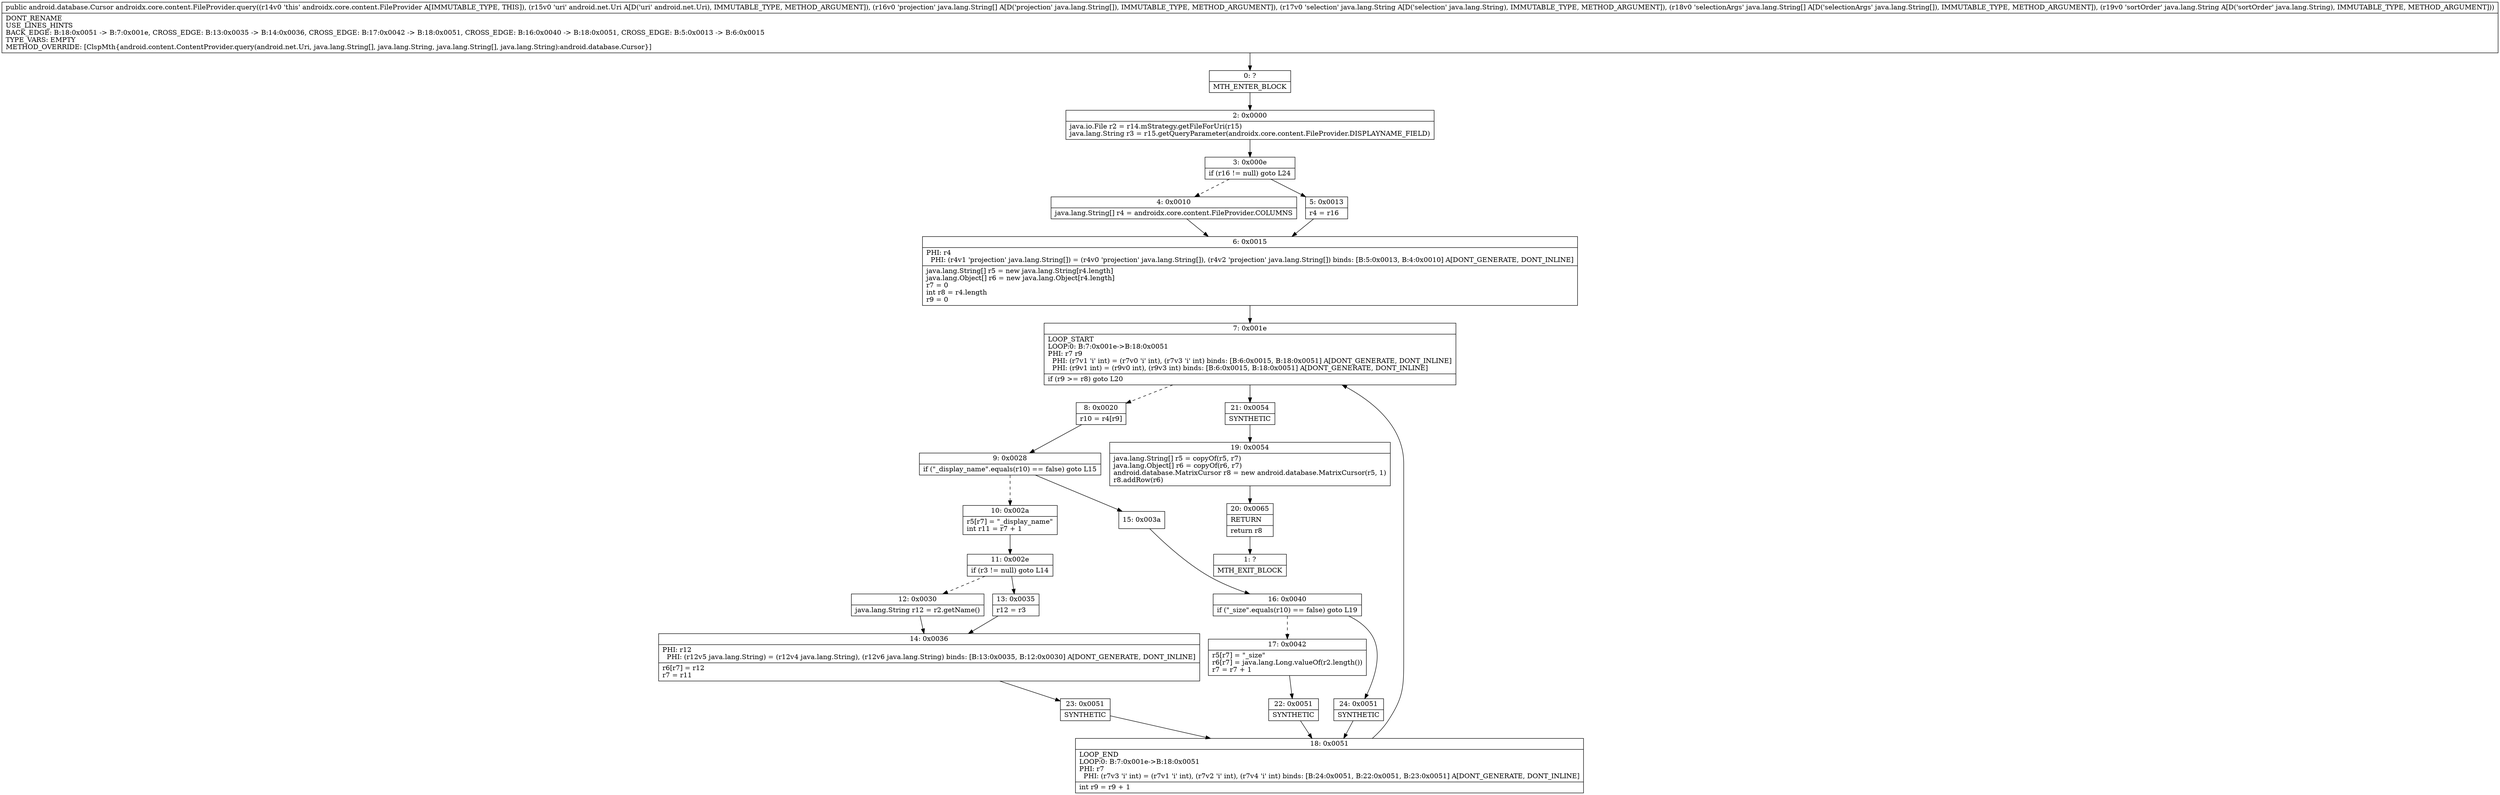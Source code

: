 digraph "CFG forandroidx.core.content.FileProvider.query(Landroid\/net\/Uri;[Ljava\/lang\/String;Ljava\/lang\/String;[Ljava\/lang\/String;Ljava\/lang\/String;)Landroid\/database\/Cursor;" {
Node_0 [shape=record,label="{0\:\ ?|MTH_ENTER_BLOCK\l}"];
Node_2 [shape=record,label="{2\:\ 0x0000|java.io.File r2 = r14.mStrategy.getFileForUri(r15)\ljava.lang.String r3 = r15.getQueryParameter(androidx.core.content.FileProvider.DISPLAYNAME_FIELD)\l}"];
Node_3 [shape=record,label="{3\:\ 0x000e|if (r16 != null) goto L24\l}"];
Node_4 [shape=record,label="{4\:\ 0x0010|java.lang.String[] r4 = androidx.core.content.FileProvider.COLUMNS\l}"];
Node_6 [shape=record,label="{6\:\ 0x0015|PHI: r4 \l  PHI: (r4v1 'projection' java.lang.String[]) = (r4v0 'projection' java.lang.String[]), (r4v2 'projection' java.lang.String[]) binds: [B:5:0x0013, B:4:0x0010] A[DONT_GENERATE, DONT_INLINE]\l|java.lang.String[] r5 = new java.lang.String[r4.length]\ljava.lang.Object[] r6 = new java.lang.Object[r4.length]\lr7 = 0\lint r8 = r4.length\lr9 = 0\l}"];
Node_7 [shape=record,label="{7\:\ 0x001e|LOOP_START\lLOOP:0: B:7:0x001e\-\>B:18:0x0051\lPHI: r7 r9 \l  PHI: (r7v1 'i' int) = (r7v0 'i' int), (r7v3 'i' int) binds: [B:6:0x0015, B:18:0x0051] A[DONT_GENERATE, DONT_INLINE]\l  PHI: (r9v1 int) = (r9v0 int), (r9v3 int) binds: [B:6:0x0015, B:18:0x0051] A[DONT_GENERATE, DONT_INLINE]\l|if (r9 \>= r8) goto L20\l}"];
Node_8 [shape=record,label="{8\:\ 0x0020|r10 = r4[r9]\l}"];
Node_9 [shape=record,label="{9\:\ 0x0028|if (\"_display_name\".equals(r10) == false) goto L15\l}"];
Node_10 [shape=record,label="{10\:\ 0x002a|r5[r7] = \"_display_name\"\lint r11 = r7 + 1\l}"];
Node_11 [shape=record,label="{11\:\ 0x002e|if (r3 != null) goto L14\l}"];
Node_12 [shape=record,label="{12\:\ 0x0030|java.lang.String r12 = r2.getName()\l}"];
Node_14 [shape=record,label="{14\:\ 0x0036|PHI: r12 \l  PHI: (r12v5 java.lang.String) = (r12v4 java.lang.String), (r12v6 java.lang.String) binds: [B:13:0x0035, B:12:0x0030] A[DONT_GENERATE, DONT_INLINE]\l|r6[r7] = r12\lr7 = r11\l}"];
Node_23 [shape=record,label="{23\:\ 0x0051|SYNTHETIC\l}"];
Node_18 [shape=record,label="{18\:\ 0x0051|LOOP_END\lLOOP:0: B:7:0x001e\-\>B:18:0x0051\lPHI: r7 \l  PHI: (r7v3 'i' int) = (r7v1 'i' int), (r7v2 'i' int), (r7v4 'i' int) binds: [B:24:0x0051, B:22:0x0051, B:23:0x0051] A[DONT_GENERATE, DONT_INLINE]\l|int r9 = r9 + 1\l}"];
Node_13 [shape=record,label="{13\:\ 0x0035|r12 = r3\l}"];
Node_15 [shape=record,label="{15\:\ 0x003a}"];
Node_16 [shape=record,label="{16\:\ 0x0040|if (\"_size\".equals(r10) == false) goto L19\l}"];
Node_17 [shape=record,label="{17\:\ 0x0042|r5[r7] = \"_size\"\lr6[r7] = java.lang.Long.valueOf(r2.length())\lr7 = r7 + 1\l}"];
Node_22 [shape=record,label="{22\:\ 0x0051|SYNTHETIC\l}"];
Node_24 [shape=record,label="{24\:\ 0x0051|SYNTHETIC\l}"];
Node_21 [shape=record,label="{21\:\ 0x0054|SYNTHETIC\l}"];
Node_19 [shape=record,label="{19\:\ 0x0054|java.lang.String[] r5 = copyOf(r5, r7)\ljava.lang.Object[] r6 = copyOf(r6, r7)\landroid.database.MatrixCursor r8 = new android.database.MatrixCursor(r5, 1)\lr8.addRow(r6)\l}"];
Node_20 [shape=record,label="{20\:\ 0x0065|RETURN\l|return r8\l}"];
Node_1 [shape=record,label="{1\:\ ?|MTH_EXIT_BLOCK\l}"];
Node_5 [shape=record,label="{5\:\ 0x0013|r4 = r16\l}"];
MethodNode[shape=record,label="{public android.database.Cursor androidx.core.content.FileProvider.query((r14v0 'this' androidx.core.content.FileProvider A[IMMUTABLE_TYPE, THIS]), (r15v0 'uri' android.net.Uri A[D('uri' android.net.Uri), IMMUTABLE_TYPE, METHOD_ARGUMENT]), (r16v0 'projection' java.lang.String[] A[D('projection' java.lang.String[]), IMMUTABLE_TYPE, METHOD_ARGUMENT]), (r17v0 'selection' java.lang.String A[D('selection' java.lang.String), IMMUTABLE_TYPE, METHOD_ARGUMENT]), (r18v0 'selectionArgs' java.lang.String[] A[D('selectionArgs' java.lang.String[]), IMMUTABLE_TYPE, METHOD_ARGUMENT]), (r19v0 'sortOrder' java.lang.String A[D('sortOrder' java.lang.String), IMMUTABLE_TYPE, METHOD_ARGUMENT]))  | DONT_RENAME\lUSE_LINES_HINTS\lBACK_EDGE: B:18:0x0051 \-\> B:7:0x001e, CROSS_EDGE: B:13:0x0035 \-\> B:14:0x0036, CROSS_EDGE: B:17:0x0042 \-\> B:18:0x0051, CROSS_EDGE: B:16:0x0040 \-\> B:18:0x0051, CROSS_EDGE: B:5:0x0013 \-\> B:6:0x0015\lTYPE_VARS: EMPTY\lMETHOD_OVERRIDE: [ClspMth\{android.content.ContentProvider.query(android.net.Uri, java.lang.String[], java.lang.String, java.lang.String[], java.lang.String):android.database.Cursor\}]\l}"];
MethodNode -> Node_0;Node_0 -> Node_2;
Node_2 -> Node_3;
Node_3 -> Node_4[style=dashed];
Node_3 -> Node_5;
Node_4 -> Node_6;
Node_6 -> Node_7;
Node_7 -> Node_8[style=dashed];
Node_7 -> Node_21;
Node_8 -> Node_9;
Node_9 -> Node_10[style=dashed];
Node_9 -> Node_15;
Node_10 -> Node_11;
Node_11 -> Node_12[style=dashed];
Node_11 -> Node_13;
Node_12 -> Node_14;
Node_14 -> Node_23;
Node_23 -> Node_18;
Node_18 -> Node_7;
Node_13 -> Node_14;
Node_15 -> Node_16;
Node_16 -> Node_17[style=dashed];
Node_16 -> Node_24;
Node_17 -> Node_22;
Node_22 -> Node_18;
Node_24 -> Node_18;
Node_21 -> Node_19;
Node_19 -> Node_20;
Node_20 -> Node_1;
Node_5 -> Node_6;
}


